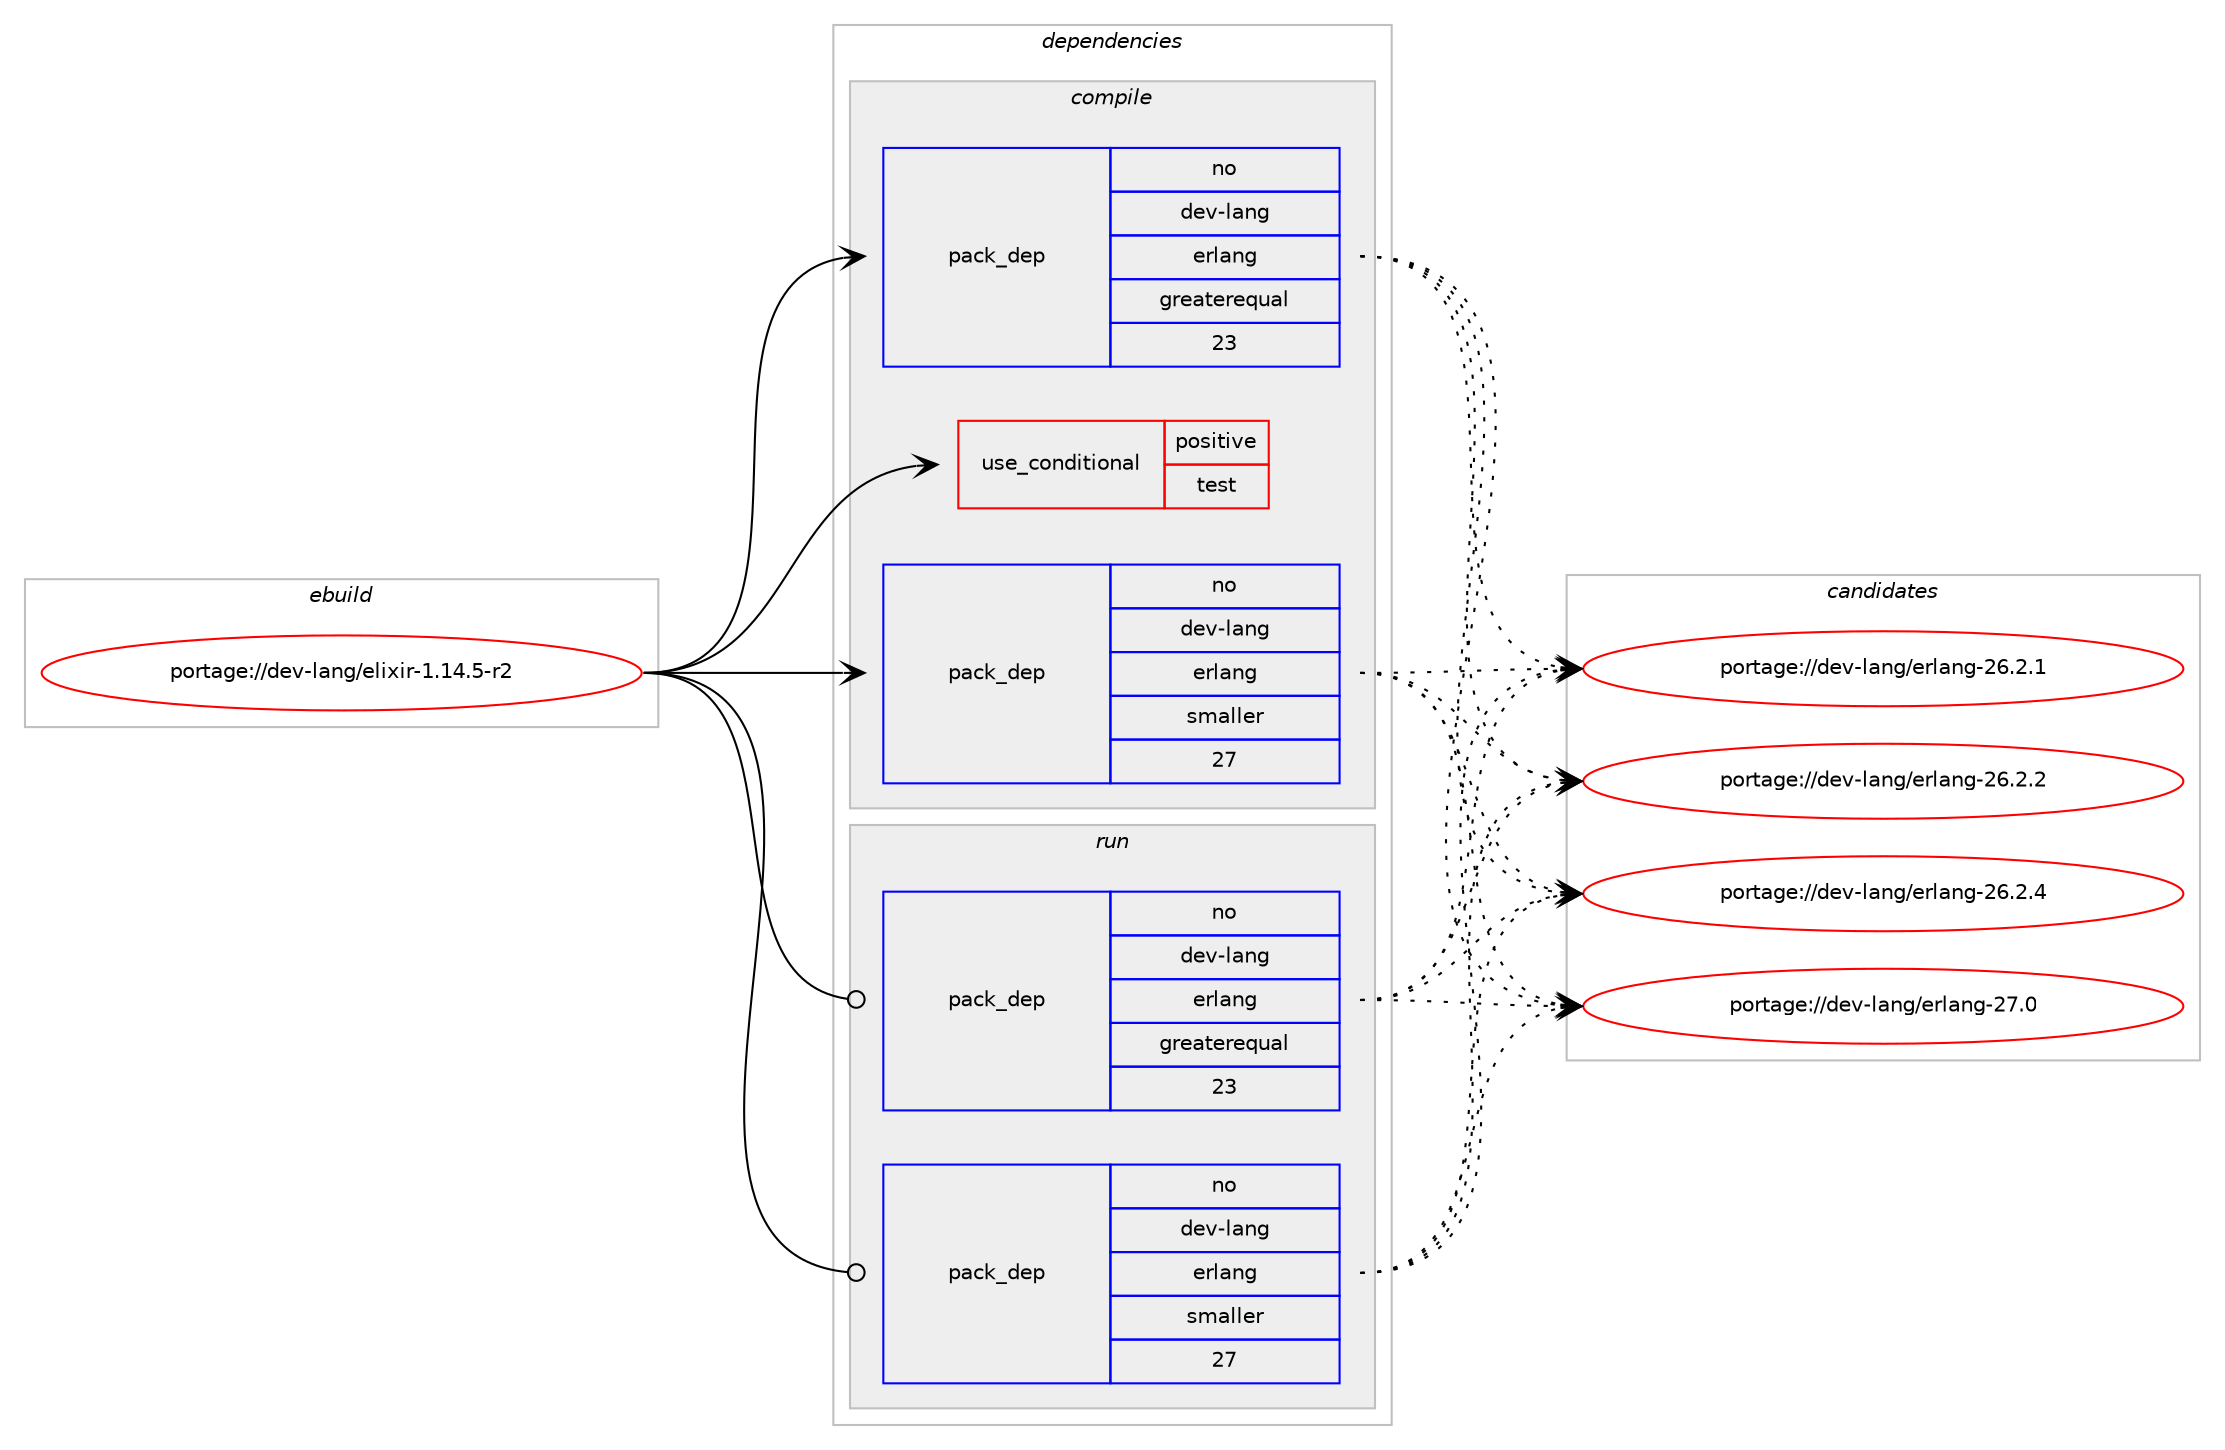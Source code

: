 digraph prolog {

# *************
# Graph options
# *************

newrank=true;
concentrate=true;
compound=true;
graph [rankdir=LR,fontname=Helvetica,fontsize=10,ranksep=1.5];#, ranksep=2.5, nodesep=0.2];
edge  [arrowhead=vee];
node  [fontname=Helvetica,fontsize=10];

# **********
# The ebuild
# **********

subgraph cluster_leftcol {
color=gray;
rank=same;
label=<<i>ebuild</i>>;
id [label="portage://dev-lang/elixir-1.14.5-r2", color=red, width=4, href="../dev-lang/elixir-1.14.5-r2.svg"];
}

# ****************
# The dependencies
# ****************

subgraph cluster_midcol {
color=gray;
label=<<i>dependencies</i>>;
subgraph cluster_compile {
fillcolor="#eeeeee";
style=filled;
label=<<i>compile</i>>;
subgraph cond22147 {
dependency49994 [label=<<TABLE BORDER="0" CELLBORDER="1" CELLSPACING="0" CELLPADDING="4"><TR><TD ROWSPAN="3" CELLPADDING="10">use_conditional</TD></TR><TR><TD>positive</TD></TR><TR><TD>test</TD></TR></TABLE>>, shape=none, color=red];
# *** BEGIN UNKNOWN DEPENDENCY TYPE (TODO) ***
# dependency49994 -> package_dependency(portage://dev-lang/elixir-1.14.5-r2,install,no,dev-vcs,git,none,[,,],[],[])
# *** END UNKNOWN DEPENDENCY TYPE (TODO) ***

}
id:e -> dependency49994:w [weight=20,style="solid",arrowhead="vee"];
subgraph pack26815 {
dependency49995 [label=<<TABLE BORDER="0" CELLBORDER="1" CELLSPACING="0" CELLPADDING="4" WIDTH="220"><TR><TD ROWSPAN="6" CELLPADDING="30">pack_dep</TD></TR><TR><TD WIDTH="110">no</TD></TR><TR><TD>dev-lang</TD></TR><TR><TD>erlang</TD></TR><TR><TD>greaterequal</TD></TR><TR><TD>23</TD></TR></TABLE>>, shape=none, color=blue];
}
id:e -> dependency49995:w [weight=20,style="solid",arrowhead="vee"];
subgraph pack26816 {
dependency49996 [label=<<TABLE BORDER="0" CELLBORDER="1" CELLSPACING="0" CELLPADDING="4" WIDTH="220"><TR><TD ROWSPAN="6" CELLPADDING="30">pack_dep</TD></TR><TR><TD WIDTH="110">no</TD></TR><TR><TD>dev-lang</TD></TR><TR><TD>erlang</TD></TR><TR><TD>smaller</TD></TR><TR><TD>27</TD></TR></TABLE>>, shape=none, color=blue];
}
id:e -> dependency49996:w [weight=20,style="solid",arrowhead="vee"];
}
subgraph cluster_compileandrun {
fillcolor="#eeeeee";
style=filled;
label=<<i>compile and run</i>>;
}
subgraph cluster_run {
fillcolor="#eeeeee";
style=filled;
label=<<i>run</i>>;
subgraph pack26817 {
dependency49997 [label=<<TABLE BORDER="0" CELLBORDER="1" CELLSPACING="0" CELLPADDING="4" WIDTH="220"><TR><TD ROWSPAN="6" CELLPADDING="30">pack_dep</TD></TR><TR><TD WIDTH="110">no</TD></TR><TR><TD>dev-lang</TD></TR><TR><TD>erlang</TD></TR><TR><TD>greaterequal</TD></TR><TR><TD>23</TD></TR></TABLE>>, shape=none, color=blue];
}
id:e -> dependency49997:w [weight=20,style="solid",arrowhead="odot"];
subgraph pack26818 {
dependency49998 [label=<<TABLE BORDER="0" CELLBORDER="1" CELLSPACING="0" CELLPADDING="4" WIDTH="220"><TR><TD ROWSPAN="6" CELLPADDING="30">pack_dep</TD></TR><TR><TD WIDTH="110">no</TD></TR><TR><TD>dev-lang</TD></TR><TR><TD>erlang</TD></TR><TR><TD>smaller</TD></TR><TR><TD>27</TD></TR></TABLE>>, shape=none, color=blue];
}
id:e -> dependency49998:w [weight=20,style="solid",arrowhead="odot"];
# *** BEGIN UNKNOWN DEPENDENCY TYPE (TODO) ***
# id -> package_dependency(portage://dev-lang/elixir-1.14.5-r2,run,strong,sci-biology,phylip,none,[,,],[],[])
# *** END UNKNOWN DEPENDENCY TYPE (TODO) ***

}
}

# **************
# The candidates
# **************

subgraph cluster_choices {
rank=same;
color=gray;
label=<<i>candidates</i>>;

subgraph choice26815 {
color=black;
nodesep=1;
choice1001011184510897110103471011141089711010345505446504649 [label="portage://dev-lang/erlang-26.2.1", color=red, width=4,href="../dev-lang/erlang-26.2.1.svg"];
choice1001011184510897110103471011141089711010345505446504650 [label="portage://dev-lang/erlang-26.2.2", color=red, width=4,href="../dev-lang/erlang-26.2.2.svg"];
choice1001011184510897110103471011141089711010345505446504652 [label="portage://dev-lang/erlang-26.2.4", color=red, width=4,href="../dev-lang/erlang-26.2.4.svg"];
choice100101118451089711010347101114108971101034550554648 [label="portage://dev-lang/erlang-27.0", color=red, width=4,href="../dev-lang/erlang-27.0.svg"];
dependency49995:e -> choice1001011184510897110103471011141089711010345505446504649:w [style=dotted,weight="100"];
dependency49995:e -> choice1001011184510897110103471011141089711010345505446504650:w [style=dotted,weight="100"];
dependency49995:e -> choice1001011184510897110103471011141089711010345505446504652:w [style=dotted,weight="100"];
dependency49995:e -> choice100101118451089711010347101114108971101034550554648:w [style=dotted,weight="100"];
}
subgraph choice26816 {
color=black;
nodesep=1;
choice1001011184510897110103471011141089711010345505446504649 [label="portage://dev-lang/erlang-26.2.1", color=red, width=4,href="../dev-lang/erlang-26.2.1.svg"];
choice1001011184510897110103471011141089711010345505446504650 [label="portage://dev-lang/erlang-26.2.2", color=red, width=4,href="../dev-lang/erlang-26.2.2.svg"];
choice1001011184510897110103471011141089711010345505446504652 [label="portage://dev-lang/erlang-26.2.4", color=red, width=4,href="../dev-lang/erlang-26.2.4.svg"];
choice100101118451089711010347101114108971101034550554648 [label="portage://dev-lang/erlang-27.0", color=red, width=4,href="../dev-lang/erlang-27.0.svg"];
dependency49996:e -> choice1001011184510897110103471011141089711010345505446504649:w [style=dotted,weight="100"];
dependency49996:e -> choice1001011184510897110103471011141089711010345505446504650:w [style=dotted,weight="100"];
dependency49996:e -> choice1001011184510897110103471011141089711010345505446504652:w [style=dotted,weight="100"];
dependency49996:e -> choice100101118451089711010347101114108971101034550554648:w [style=dotted,weight="100"];
}
subgraph choice26817 {
color=black;
nodesep=1;
choice1001011184510897110103471011141089711010345505446504649 [label="portage://dev-lang/erlang-26.2.1", color=red, width=4,href="../dev-lang/erlang-26.2.1.svg"];
choice1001011184510897110103471011141089711010345505446504650 [label="portage://dev-lang/erlang-26.2.2", color=red, width=4,href="../dev-lang/erlang-26.2.2.svg"];
choice1001011184510897110103471011141089711010345505446504652 [label="portage://dev-lang/erlang-26.2.4", color=red, width=4,href="../dev-lang/erlang-26.2.4.svg"];
choice100101118451089711010347101114108971101034550554648 [label="portage://dev-lang/erlang-27.0", color=red, width=4,href="../dev-lang/erlang-27.0.svg"];
dependency49997:e -> choice1001011184510897110103471011141089711010345505446504649:w [style=dotted,weight="100"];
dependency49997:e -> choice1001011184510897110103471011141089711010345505446504650:w [style=dotted,weight="100"];
dependency49997:e -> choice1001011184510897110103471011141089711010345505446504652:w [style=dotted,weight="100"];
dependency49997:e -> choice100101118451089711010347101114108971101034550554648:w [style=dotted,weight="100"];
}
subgraph choice26818 {
color=black;
nodesep=1;
choice1001011184510897110103471011141089711010345505446504649 [label="portage://dev-lang/erlang-26.2.1", color=red, width=4,href="../dev-lang/erlang-26.2.1.svg"];
choice1001011184510897110103471011141089711010345505446504650 [label="portage://dev-lang/erlang-26.2.2", color=red, width=4,href="../dev-lang/erlang-26.2.2.svg"];
choice1001011184510897110103471011141089711010345505446504652 [label="portage://dev-lang/erlang-26.2.4", color=red, width=4,href="../dev-lang/erlang-26.2.4.svg"];
choice100101118451089711010347101114108971101034550554648 [label="portage://dev-lang/erlang-27.0", color=red, width=4,href="../dev-lang/erlang-27.0.svg"];
dependency49998:e -> choice1001011184510897110103471011141089711010345505446504649:w [style=dotted,weight="100"];
dependency49998:e -> choice1001011184510897110103471011141089711010345505446504650:w [style=dotted,weight="100"];
dependency49998:e -> choice1001011184510897110103471011141089711010345505446504652:w [style=dotted,weight="100"];
dependency49998:e -> choice100101118451089711010347101114108971101034550554648:w [style=dotted,weight="100"];
}
}

}
